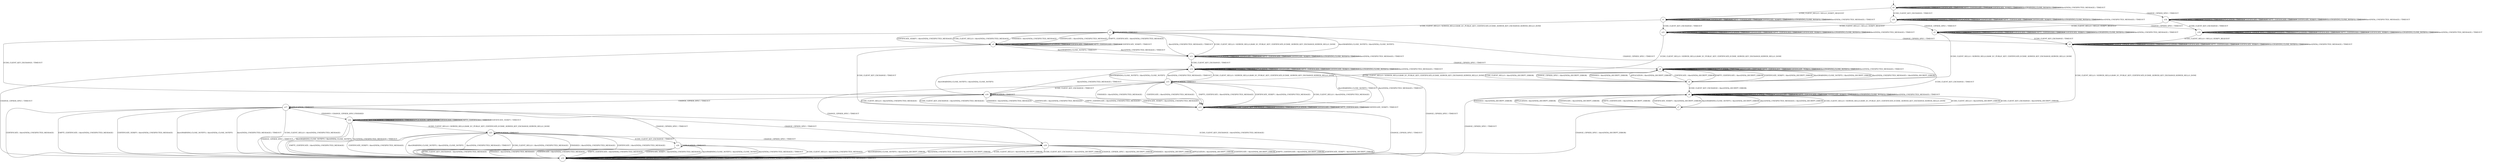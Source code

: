 digraph g {

	s0 [shape="circle" label="s0"];
	s1 [shape="circle" label="s1"];
	s2 [shape="circle" label="s2"];
	s3 [shape="circle" label="s3"];
	s4 [shape="circle" label="s4"];
	s5 [shape="circle" label="s5"];
	s6 [shape="circle" label="s6"];
	s7 [shape="circle" label="s7"];
	s8 [shape="circle" label="s8"];
	s9 [shape="circle" label="s9"];
	s10 [shape="circle" label="s10"];
	s11 [shape="circle" label="s11"];
	s12 [shape="circle" label="s12"];
	s13 [shape="circle" label="s13"];
	s14 [shape="circle" label="s14"];
	s15 [shape="circle" label="s15"];
	s16 [shape="circle" label="s16"];
	s17 [shape="circle" label="s17"];
	s18 [shape="circle" label="s18"];
	s19 [shape="circle" label="s19"];
	s20 [shape="circle" label="s20"];
	s21 [shape="circle" label="s21"];
	s22 [shape="circle" label="s22"];
	s23 [shape="circle" label="s23"];
	s24 [shape="circle" label="s24"];
	s0 -> s1 [label="ECDH_CLIENT_HELLO / HELLO_VERIFY_REQUEST"];
	s0 -> s20 [label="ECDH_CLIENT_KEY_EXCHANGE / TIMEOUT"];
	s0 -> s14 [label="CHANGE_CIPHER_SPEC / TIMEOUT"];
	s0 -> s0 [label="FINISHED / TIMEOUT"];
	s0 -> s0 [label="APPLICATION / TIMEOUT"];
	s0 -> s0 [label="CERTIFICATE / TIMEOUT"];
	s0 -> s0 [label="EMPTY_CERTIFICATE / TIMEOUT"];
	s0 -> s0 [label="CERTIFICATE_VERIFY / TIMEOUT"];
	s0 -> s0 [label="Alert(WARNING,CLOSE_NOTIFY) / TIMEOUT"];
	s0 -> s0 [label="Alert(FATAL,UNEXPECTED_MESSAGE) / TIMEOUT"];
	s1 -> s2 [label="ECDH_CLIENT_HELLO / SERVER_HELLO,RAW_EC_PUBLIC_KEY_CERTIFICATE,ECDHE_SERVER_KEY_EXCHANGE,SERVER_HELLO_DONE"];
	s1 -> s21 [label="ECDH_CLIENT_KEY_EXCHANGE / TIMEOUT"];
	s1 -> s5 [label="CHANGE_CIPHER_SPEC / TIMEOUT"];
	s1 -> s1 [label="FINISHED / TIMEOUT"];
	s1 -> s1 [label="APPLICATION / TIMEOUT"];
	s1 -> s1 [label="CERTIFICATE / TIMEOUT"];
	s1 -> s1 [label="EMPTY_CERTIFICATE / TIMEOUT"];
	s1 -> s1 [label="CERTIFICATE_VERIFY / TIMEOUT"];
	s1 -> s1 [label="Alert(WARNING,CLOSE_NOTIFY) / TIMEOUT"];
	s1 -> s1 [label="Alert(FATAL,UNEXPECTED_MESSAGE) / TIMEOUT"];
	s2 -> s3 [label="ECDH_CLIENT_HELLO / Alert(FATAL,UNEXPECTED_MESSAGE)"];
	s2 -> s16 [label="ECDH_CLIENT_KEY_EXCHANGE / TIMEOUT"];
	s2 -> s4 [label="CHANGE_CIPHER_SPEC / TIMEOUT"];
	s2 -> s3 [label="FINISHED / Alert(FATAL,UNEXPECTED_MESSAGE)"];
	s2 -> s2 [label="APPLICATION / TIMEOUT"];
	s2 -> s3 [label="CERTIFICATE / Alert(FATAL,UNEXPECTED_MESSAGE)"];
	s2 -> s3 [label="EMPTY_CERTIFICATE / Alert(FATAL,UNEXPECTED_MESSAGE)"];
	s2 -> s3 [label="CERTIFICATE_VERIFY / Alert(FATAL,UNEXPECTED_MESSAGE)"];
	s2 -> s11 [label="Alert(WARNING,CLOSE_NOTIFY) / Alert(FATAL,CLOSE_NOTIFY)"];
	s2 -> s11 [label="Alert(FATAL,UNEXPECTED_MESSAGE) / TIMEOUT"];
	s3 -> s3 [label="ECDH_CLIENT_HELLO / TIMEOUT"];
	s3 -> s13 [label="ECDH_CLIENT_KEY_EXCHANGE / TIMEOUT"];
	s3 -> s10 [label="CHANGE_CIPHER_SPEC / TIMEOUT"];
	s3 -> s3 [label="FINISHED / TIMEOUT"];
	s3 -> s3 [label="APPLICATION / TIMEOUT"];
	s3 -> s3 [label="CERTIFICATE / TIMEOUT"];
	s3 -> s3 [label="EMPTY_CERTIFICATE / TIMEOUT"];
	s3 -> s3 [label="CERTIFICATE_VERIFY / TIMEOUT"];
	s3 -> s11 [label="Alert(WARNING,CLOSE_NOTIFY) / TIMEOUT"];
	s3 -> s11 [label="Alert(FATAL,UNEXPECTED_MESSAGE) / TIMEOUT"];
	s4 -> s8 [label="ECDH_CLIENT_HELLO / Alert(FATAL,DECRYPT_ERROR)"];
	s4 -> s9 [label="ECDH_CLIENT_KEY_EXCHANGE / Alert(FATAL,DECRYPT_ERROR)"];
	s4 -> s8 [label="CHANGE_CIPHER_SPEC / Alert(FATAL,DECRYPT_ERROR)"];
	s4 -> s8 [label="FINISHED / Alert(FATAL,DECRYPT_ERROR)"];
	s4 -> s8 [label="APPLICATION / Alert(FATAL,DECRYPT_ERROR)"];
	s4 -> s8 [label="CERTIFICATE / Alert(FATAL,DECRYPT_ERROR)"];
	s4 -> s8 [label="EMPTY_CERTIFICATE / Alert(FATAL,DECRYPT_ERROR)"];
	s4 -> s8 [label="CERTIFICATE_VERIFY / Alert(FATAL,DECRYPT_ERROR)"];
	s4 -> s8 [label="Alert(WARNING,CLOSE_NOTIFY) / Alert(FATAL,DECRYPT_ERROR)"];
	s4 -> s8 [label="Alert(FATAL,UNEXPECTED_MESSAGE) / Alert(FATAL,DECRYPT_ERROR)"];
	s5 -> s4 [label="ECDH_CLIENT_HELLO / SERVER_HELLO,RAW_EC_PUBLIC_KEY_CERTIFICATE,ECDHE_SERVER_KEY_EXCHANGE,SERVER_HELLO_DONE"];
	s5 -> s6 [label="ECDH_CLIENT_KEY_EXCHANGE / TIMEOUT"];
	s5 -> s5 [label="CHANGE_CIPHER_SPEC / TIMEOUT"];
	s5 -> s5 [label="FINISHED / TIMEOUT"];
	s5 -> s5 [label="APPLICATION / TIMEOUT"];
	s5 -> s5 [label="CERTIFICATE / TIMEOUT"];
	s5 -> s5 [label="EMPTY_CERTIFICATE / TIMEOUT"];
	s5 -> s5 [label="CERTIFICATE_VERIFY / TIMEOUT"];
	s5 -> s5 [label="Alert(WARNING,CLOSE_NOTIFY) / TIMEOUT"];
	s5 -> s5 [label="Alert(FATAL,UNEXPECTED_MESSAGE) / TIMEOUT"];
	s6 -> s7 [label="ECDH_CLIENT_HELLO / SERVER_HELLO,RAW_EC_PUBLIC_KEY_CERTIFICATE,ECDHE_SERVER_KEY_EXCHANGE,SERVER_HELLO_DONE"];
	s6 -> s6 [label="ECDH_CLIENT_KEY_EXCHANGE / TIMEOUT"];
	s6 -> s6 [label="CHANGE_CIPHER_SPEC / TIMEOUT"];
	s6 -> s6 [label="FINISHED / TIMEOUT"];
	s6 -> s6 [label="APPLICATION / TIMEOUT"];
	s6 -> s6 [label="CERTIFICATE / TIMEOUT"];
	s6 -> s6 [label="EMPTY_CERTIFICATE / TIMEOUT"];
	s6 -> s6 [label="CERTIFICATE_VERIFY / TIMEOUT"];
	s6 -> s6 [label="Alert(WARNING,CLOSE_NOTIFY) / TIMEOUT"];
	s6 -> s6 [label="Alert(FATAL,UNEXPECTED_MESSAGE) / TIMEOUT"];
	s7 -> s9 [label="ECDH_CLIENT_HELLO / Alert(FATAL,DECRYPT_ERROR)"];
	s7 -> s9 [label="ECDH_CLIENT_KEY_EXCHANGE / Alert(FATAL,DECRYPT_ERROR)"];
	s7 -> s10 [label="CHANGE_CIPHER_SPEC / Alert(FATAL,DECRYPT_ERROR)"];
	s7 -> s9 [label="FINISHED / Alert(FATAL,DECRYPT_ERROR)"];
	s7 -> s9 [label="APPLICATION / Alert(FATAL,DECRYPT_ERROR)"];
	s7 -> s9 [label="CERTIFICATE / Alert(FATAL,DECRYPT_ERROR)"];
	s7 -> s9 [label="EMPTY_CERTIFICATE / Alert(FATAL,DECRYPT_ERROR)"];
	s7 -> s9 [label="CERTIFICATE_VERIFY / Alert(FATAL,DECRYPT_ERROR)"];
	s7 -> s9 [label="Alert(WARNING,CLOSE_NOTIFY) / Alert(FATAL,DECRYPT_ERROR)"];
	s7 -> s9 [label="Alert(FATAL,UNEXPECTED_MESSAGE) / Alert(FATAL,DECRYPT_ERROR)"];
	s8 -> s4 [label="ECDH_CLIENT_HELLO / SERVER_HELLO,RAW_EC_PUBLIC_KEY_CERTIFICATE,ECDHE_SERVER_KEY_EXCHANGE,SERVER_HELLO_DONE"];
	s8 -> s9 [label="ECDH_CLIENT_KEY_EXCHANGE / TIMEOUT"];
	s8 -> s8 [label="CHANGE_CIPHER_SPEC / TIMEOUT"];
	s8 -> s8 [label="FINISHED / TIMEOUT"];
	s8 -> s8 [label="APPLICATION / TIMEOUT"];
	s8 -> s8 [label="CERTIFICATE / TIMEOUT"];
	s8 -> s8 [label="EMPTY_CERTIFICATE / TIMEOUT"];
	s8 -> s8 [label="CERTIFICATE_VERIFY / TIMEOUT"];
	s8 -> s8 [label="Alert(WARNING,CLOSE_NOTIFY) / TIMEOUT"];
	s8 -> s8 [label="Alert(FATAL,UNEXPECTED_MESSAGE) / TIMEOUT"];
	s9 -> s7 [label="ECDH_CLIENT_HELLO / SERVER_HELLO,RAW_EC_PUBLIC_KEY_CERTIFICATE,ECDHE_SERVER_KEY_EXCHANGE,SERVER_HELLO_DONE"];
	s9 -> s9 [label="ECDH_CLIENT_KEY_EXCHANGE / TIMEOUT"];
	s9 -> s10 [label="CHANGE_CIPHER_SPEC / TIMEOUT"];
	s9 -> s9 [label="FINISHED / TIMEOUT"];
	s9 -> s9 [label="APPLICATION / TIMEOUT"];
	s9 -> s9 [label="CERTIFICATE / TIMEOUT"];
	s9 -> s9 [label="EMPTY_CERTIFICATE / TIMEOUT"];
	s9 -> s9 [label="CERTIFICATE_VERIFY / TIMEOUT"];
	s9 -> s9 [label="Alert(WARNING,CLOSE_NOTIFY) / TIMEOUT"];
	s9 -> s9 [label="Alert(FATAL,UNEXPECTED_MESSAGE) / TIMEOUT"];
	s10 -> s10 [label="ECDH_CLIENT_HELLO / TIMEOUT"];
	s10 -> s10 [label="ECDH_CLIENT_KEY_EXCHANGE / TIMEOUT"];
	s10 -> s10 [label="CHANGE_CIPHER_SPEC / TIMEOUT"];
	s10 -> s10 [label="FINISHED / TIMEOUT"];
	s10 -> s10 [label="APPLICATION / TIMEOUT"];
	s10 -> s10 [label="CERTIFICATE / TIMEOUT"];
	s10 -> s10 [label="EMPTY_CERTIFICATE / TIMEOUT"];
	s10 -> s10 [label="CERTIFICATE_VERIFY / TIMEOUT"];
	s10 -> s10 [label="Alert(WARNING,CLOSE_NOTIFY) / TIMEOUT"];
	s10 -> s10 [label="Alert(FATAL,UNEXPECTED_MESSAGE) / TIMEOUT"];
	s11 -> s2 [label="ECDH_CLIENT_HELLO / SERVER_HELLO,RAW_EC_PUBLIC_KEY_CERTIFICATE,ECDHE_SERVER_KEY_EXCHANGE,SERVER_HELLO_DONE"];
	s11 -> s12 [label="ECDH_CLIENT_KEY_EXCHANGE / TIMEOUT"];
	s11 -> s8 [label="CHANGE_CIPHER_SPEC / TIMEOUT"];
	s11 -> s11 [label="FINISHED / TIMEOUT"];
	s11 -> s11 [label="APPLICATION / TIMEOUT"];
	s11 -> s11 [label="CERTIFICATE / TIMEOUT"];
	s11 -> s11 [label="EMPTY_CERTIFICATE / TIMEOUT"];
	s11 -> s11 [label="CERTIFICATE_VERIFY / TIMEOUT"];
	s11 -> s11 [label="Alert(WARNING,CLOSE_NOTIFY) / TIMEOUT"];
	s11 -> s11 [label="Alert(FATAL,UNEXPECTED_MESSAGE) / TIMEOUT"];
	s12 -> s15 [label="ECDH_CLIENT_HELLO / SERVER_HELLO,RAW_EC_PUBLIC_KEY_CERTIFICATE,ECDHE_SERVER_KEY_EXCHANGE,SERVER_HELLO_DONE"];
	s12 -> s12 [label="ECDH_CLIENT_KEY_EXCHANGE / TIMEOUT"];
	s12 -> s10 [label="CHANGE_CIPHER_SPEC / TIMEOUT"];
	s12 -> s12 [label="FINISHED / TIMEOUT"];
	s12 -> s12 [label="APPLICATION / TIMEOUT"];
	s12 -> s12 [label="CERTIFICATE / TIMEOUT"];
	s12 -> s12 [label="EMPTY_CERTIFICATE / TIMEOUT"];
	s12 -> s12 [label="CERTIFICATE_VERIFY / TIMEOUT"];
	s12 -> s12 [label="Alert(WARNING,CLOSE_NOTIFY) / TIMEOUT"];
	s12 -> s12 [label="Alert(FATAL,UNEXPECTED_MESSAGE) / TIMEOUT"];
	s13 -> s13 [label="ECDH_CLIENT_HELLO / TIMEOUT"];
	s13 -> s13 [label="ECDH_CLIENT_KEY_EXCHANGE / TIMEOUT"];
	s13 -> s10 [label="CHANGE_CIPHER_SPEC / TIMEOUT"];
	s13 -> s13 [label="FINISHED / TIMEOUT"];
	s13 -> s13 [label="APPLICATION / TIMEOUT"];
	s13 -> s13 [label="CERTIFICATE / TIMEOUT"];
	s13 -> s13 [label="EMPTY_CERTIFICATE / TIMEOUT"];
	s13 -> s13 [label="CERTIFICATE_VERIFY / TIMEOUT"];
	s13 -> s12 [label="Alert(WARNING,CLOSE_NOTIFY) / TIMEOUT"];
	s13 -> s12 [label="Alert(FATAL,UNEXPECTED_MESSAGE) / TIMEOUT"];
	s14 -> s5 [label="ECDH_CLIENT_HELLO / HELLO_VERIFY_REQUEST"];
	s14 -> s19 [label="ECDH_CLIENT_KEY_EXCHANGE / TIMEOUT"];
	s14 -> s14 [label="CHANGE_CIPHER_SPEC / TIMEOUT"];
	s14 -> s14 [label="FINISHED / TIMEOUT"];
	s14 -> s14 [label="APPLICATION / TIMEOUT"];
	s14 -> s14 [label="CERTIFICATE / TIMEOUT"];
	s14 -> s14 [label="EMPTY_CERTIFICATE / TIMEOUT"];
	s14 -> s14 [label="CERTIFICATE_VERIFY / TIMEOUT"];
	s14 -> s14 [label="Alert(WARNING,CLOSE_NOTIFY) / TIMEOUT"];
	s14 -> s14 [label="Alert(FATAL,UNEXPECTED_MESSAGE) / TIMEOUT"];
	s15 -> s13 [label="ECDH_CLIENT_HELLO / Alert(FATAL,UNEXPECTED_MESSAGE)"];
	s15 -> s16 [label="ECDH_CLIENT_KEY_EXCHANGE / TIMEOUT"];
	s15 -> s18 [label="CHANGE_CIPHER_SPEC / TIMEOUT"];
	s15 -> s13 [label="FINISHED / Alert(FATAL,UNEXPECTED_MESSAGE)"];
	s15 -> s15 [label="APPLICATION / TIMEOUT"];
	s15 -> s13 [label="CERTIFICATE / Alert(FATAL,UNEXPECTED_MESSAGE)"];
	s15 -> s13 [label="EMPTY_CERTIFICATE / Alert(FATAL,UNEXPECTED_MESSAGE)"];
	s15 -> s13 [label="CERTIFICATE_VERIFY / Alert(FATAL,UNEXPECTED_MESSAGE)"];
	s15 -> s12 [label="Alert(WARNING,CLOSE_NOTIFY) / Alert(FATAL,CLOSE_NOTIFY)"];
	s15 -> s12 [label="Alert(FATAL,UNEXPECTED_MESSAGE) / TIMEOUT"];
	s16 -> s13 [label="ECDH_CLIENT_HELLO / Alert(FATAL,UNEXPECTED_MESSAGE)"];
	s16 -> s13 [label="ECDH_CLIENT_KEY_EXCHANGE / Alert(FATAL,UNEXPECTED_MESSAGE)"];
	s16 -> s17 [label="CHANGE_CIPHER_SPEC / TIMEOUT"];
	s16 -> s13 [label="FINISHED / Alert(FATAL,UNEXPECTED_MESSAGE)"];
	s16 -> s16 [label="APPLICATION / TIMEOUT"];
	s16 -> s13 [label="CERTIFICATE / Alert(FATAL,UNEXPECTED_MESSAGE)"];
	s16 -> s13 [label="EMPTY_CERTIFICATE / Alert(FATAL,UNEXPECTED_MESSAGE)"];
	s16 -> s13 [label="CERTIFICATE_VERIFY / Alert(FATAL,UNEXPECTED_MESSAGE)"];
	s16 -> s12 [label="Alert(WARNING,CLOSE_NOTIFY) / Alert(FATAL,CLOSE_NOTIFY)"];
	s16 -> s12 [label="Alert(FATAL,UNEXPECTED_MESSAGE) / TIMEOUT"];
	s17 -> s10 [label="ECDH_CLIENT_HELLO / Alert(FATAL,UNEXPECTED_MESSAGE)"];
	s17 -> s10 [label="ECDH_CLIENT_KEY_EXCHANGE / Alert(FATAL,UNEXPECTED_MESSAGE)"];
	s17 -> s18 [label="CHANGE_CIPHER_SPEC / TIMEOUT"];
	s17 -> s22 [label="FINISHED / CHANGE_CIPHER_SPEC,FINISHED"];
	s17 -> s17 [label="APPLICATION / TIMEOUT"];
	s17 -> s10 [label="CERTIFICATE / Alert(FATAL,UNEXPECTED_MESSAGE)"];
	s17 -> s10 [label="EMPTY_CERTIFICATE / Alert(FATAL,UNEXPECTED_MESSAGE)"];
	s17 -> s10 [label="CERTIFICATE_VERIFY / Alert(FATAL,UNEXPECTED_MESSAGE)"];
	s17 -> s10 [label="Alert(WARNING,CLOSE_NOTIFY) / Alert(FATAL,CLOSE_NOTIFY)"];
	s17 -> s10 [label="Alert(FATAL,UNEXPECTED_MESSAGE) / TIMEOUT"];
	s18 -> s10 [label="ECDH_CLIENT_HELLO / Alert(FATAL,DECRYPT_ERROR)"];
	s18 -> s10 [label="ECDH_CLIENT_KEY_EXCHANGE / Alert(FATAL,DECRYPT_ERROR)"];
	s18 -> s10 [label="CHANGE_CIPHER_SPEC / Alert(FATAL,DECRYPT_ERROR)"];
	s18 -> s10 [label="FINISHED / Alert(FATAL,DECRYPT_ERROR)"];
	s18 -> s10 [label="APPLICATION / Alert(FATAL,DECRYPT_ERROR)"];
	s18 -> s10 [label="CERTIFICATE / Alert(FATAL,DECRYPT_ERROR)"];
	s18 -> s10 [label="EMPTY_CERTIFICATE / Alert(FATAL,DECRYPT_ERROR)"];
	s18 -> s10 [label="CERTIFICATE_VERIFY / Alert(FATAL,DECRYPT_ERROR)"];
	s18 -> s10 [label="Alert(WARNING,CLOSE_NOTIFY) / Alert(FATAL,DECRYPT_ERROR)"];
	s18 -> s10 [label="Alert(FATAL,UNEXPECTED_MESSAGE) / Alert(FATAL,DECRYPT_ERROR)"];
	s19 -> s6 [label="ECDH_CLIENT_HELLO / HELLO_VERIFY_REQUEST"];
	s19 -> s19 [label="ECDH_CLIENT_KEY_EXCHANGE / TIMEOUT"];
	s19 -> s19 [label="CHANGE_CIPHER_SPEC / TIMEOUT"];
	s19 -> s19 [label="FINISHED / TIMEOUT"];
	s19 -> s19 [label="APPLICATION / TIMEOUT"];
	s19 -> s19 [label="CERTIFICATE / TIMEOUT"];
	s19 -> s19 [label="EMPTY_CERTIFICATE / TIMEOUT"];
	s19 -> s19 [label="CERTIFICATE_VERIFY / TIMEOUT"];
	s19 -> s19 [label="Alert(WARNING,CLOSE_NOTIFY) / TIMEOUT"];
	s19 -> s19 [label="Alert(FATAL,UNEXPECTED_MESSAGE) / TIMEOUT"];
	s20 -> s21 [label="ECDH_CLIENT_HELLO / HELLO_VERIFY_REQUEST"];
	s20 -> s20 [label="ECDH_CLIENT_KEY_EXCHANGE / TIMEOUT"];
	s20 -> s19 [label="CHANGE_CIPHER_SPEC / TIMEOUT"];
	s20 -> s20 [label="FINISHED / TIMEOUT"];
	s20 -> s20 [label="APPLICATION / TIMEOUT"];
	s20 -> s20 [label="CERTIFICATE / TIMEOUT"];
	s20 -> s20 [label="EMPTY_CERTIFICATE / TIMEOUT"];
	s20 -> s20 [label="CERTIFICATE_VERIFY / TIMEOUT"];
	s20 -> s20 [label="Alert(WARNING,CLOSE_NOTIFY) / TIMEOUT"];
	s20 -> s20 [label="Alert(FATAL,UNEXPECTED_MESSAGE) / TIMEOUT"];
	s21 -> s15 [label="ECDH_CLIENT_HELLO / SERVER_HELLO,RAW_EC_PUBLIC_KEY_CERTIFICATE,ECDHE_SERVER_KEY_EXCHANGE,SERVER_HELLO_DONE"];
	s21 -> s21 [label="ECDH_CLIENT_KEY_EXCHANGE / TIMEOUT"];
	s21 -> s6 [label="CHANGE_CIPHER_SPEC / TIMEOUT"];
	s21 -> s21 [label="FINISHED / TIMEOUT"];
	s21 -> s21 [label="APPLICATION / TIMEOUT"];
	s21 -> s21 [label="CERTIFICATE / TIMEOUT"];
	s21 -> s21 [label="EMPTY_CERTIFICATE / TIMEOUT"];
	s21 -> s21 [label="CERTIFICATE_VERIFY / TIMEOUT"];
	s21 -> s21 [label="Alert(WARNING,CLOSE_NOTIFY) / TIMEOUT"];
	s21 -> s21 [label="Alert(FATAL,UNEXPECTED_MESSAGE) / TIMEOUT"];
	s22 -> s23 [label="ECDH_CLIENT_HELLO / SERVER_HELLO,RAW_EC_PUBLIC_KEY_CERTIFICATE,ECDHE_SERVER_KEY_EXCHANGE,SERVER_HELLO_DONE"];
	s22 -> s22 [label="ECDH_CLIENT_KEY_EXCHANGE / TIMEOUT"];
	s22 -> s10 [label="CHANGE_CIPHER_SPEC / TIMEOUT"];
	s22 -> s22 [label="FINISHED / TIMEOUT"];
	s22 -> s22 [label="APPLICATION / APPLICATION"];
	s22 -> s22 [label="CERTIFICATE / TIMEOUT"];
	s22 -> s22 [label="EMPTY_CERTIFICATE / TIMEOUT"];
	s22 -> s22 [label="CERTIFICATE_VERIFY / TIMEOUT"];
	s22 -> s10 [label="Alert(WARNING,CLOSE_NOTIFY) / Alert(FATAL,CLOSE_NOTIFY)"];
	s22 -> s10 [label="Alert(FATAL,UNEXPECTED_MESSAGE) / TIMEOUT"];
	s23 -> s10 [label="ECDH_CLIENT_HELLO / Alert(FATAL,UNEXPECTED_MESSAGE)"];
	s23 -> s24 [label="ECDH_CLIENT_KEY_EXCHANGE / TIMEOUT"];
	s23 -> s18 [label="CHANGE_CIPHER_SPEC / TIMEOUT"];
	s23 -> s10 [label="FINISHED / Alert(FATAL,UNEXPECTED_MESSAGE)"];
	s23 -> s23 [label="APPLICATION / TIMEOUT"];
	s23 -> s10 [label="CERTIFICATE / Alert(FATAL,UNEXPECTED_MESSAGE)"];
	s23 -> s10 [label="EMPTY_CERTIFICATE / Alert(FATAL,UNEXPECTED_MESSAGE)"];
	s23 -> s10 [label="CERTIFICATE_VERIFY / Alert(FATAL,UNEXPECTED_MESSAGE)"];
	s23 -> s10 [label="Alert(WARNING,CLOSE_NOTIFY) / Alert(FATAL,CLOSE_NOTIFY)"];
	s23 -> s10 [label="Alert(FATAL,UNEXPECTED_MESSAGE) / TIMEOUT"];
	s24 -> s10 [label="ECDH_CLIENT_HELLO / Alert(FATAL,UNEXPECTED_MESSAGE)"];
	s24 -> s10 [label="ECDH_CLIENT_KEY_EXCHANGE / Alert(FATAL,UNEXPECTED_MESSAGE)"];
	s24 -> s17 [label="CHANGE_CIPHER_SPEC / TIMEOUT"];
	s24 -> s10 [label="FINISHED / Alert(FATAL,UNEXPECTED_MESSAGE)"];
	s24 -> s24 [label="APPLICATION / TIMEOUT"];
	s24 -> s10 [label="CERTIFICATE / Alert(FATAL,UNEXPECTED_MESSAGE)"];
	s24 -> s10 [label="EMPTY_CERTIFICATE / Alert(FATAL,UNEXPECTED_MESSAGE)"];
	s24 -> s10 [label="CERTIFICATE_VERIFY / Alert(FATAL,UNEXPECTED_MESSAGE)"];
	s24 -> s10 [label="Alert(WARNING,CLOSE_NOTIFY) / Alert(FATAL,CLOSE_NOTIFY)"];
	s24 -> s10 [label="Alert(FATAL,UNEXPECTED_MESSAGE) / TIMEOUT"];

__start0 [label="" shape="none" width="0" height="0"];
__start0 -> s0;

}
